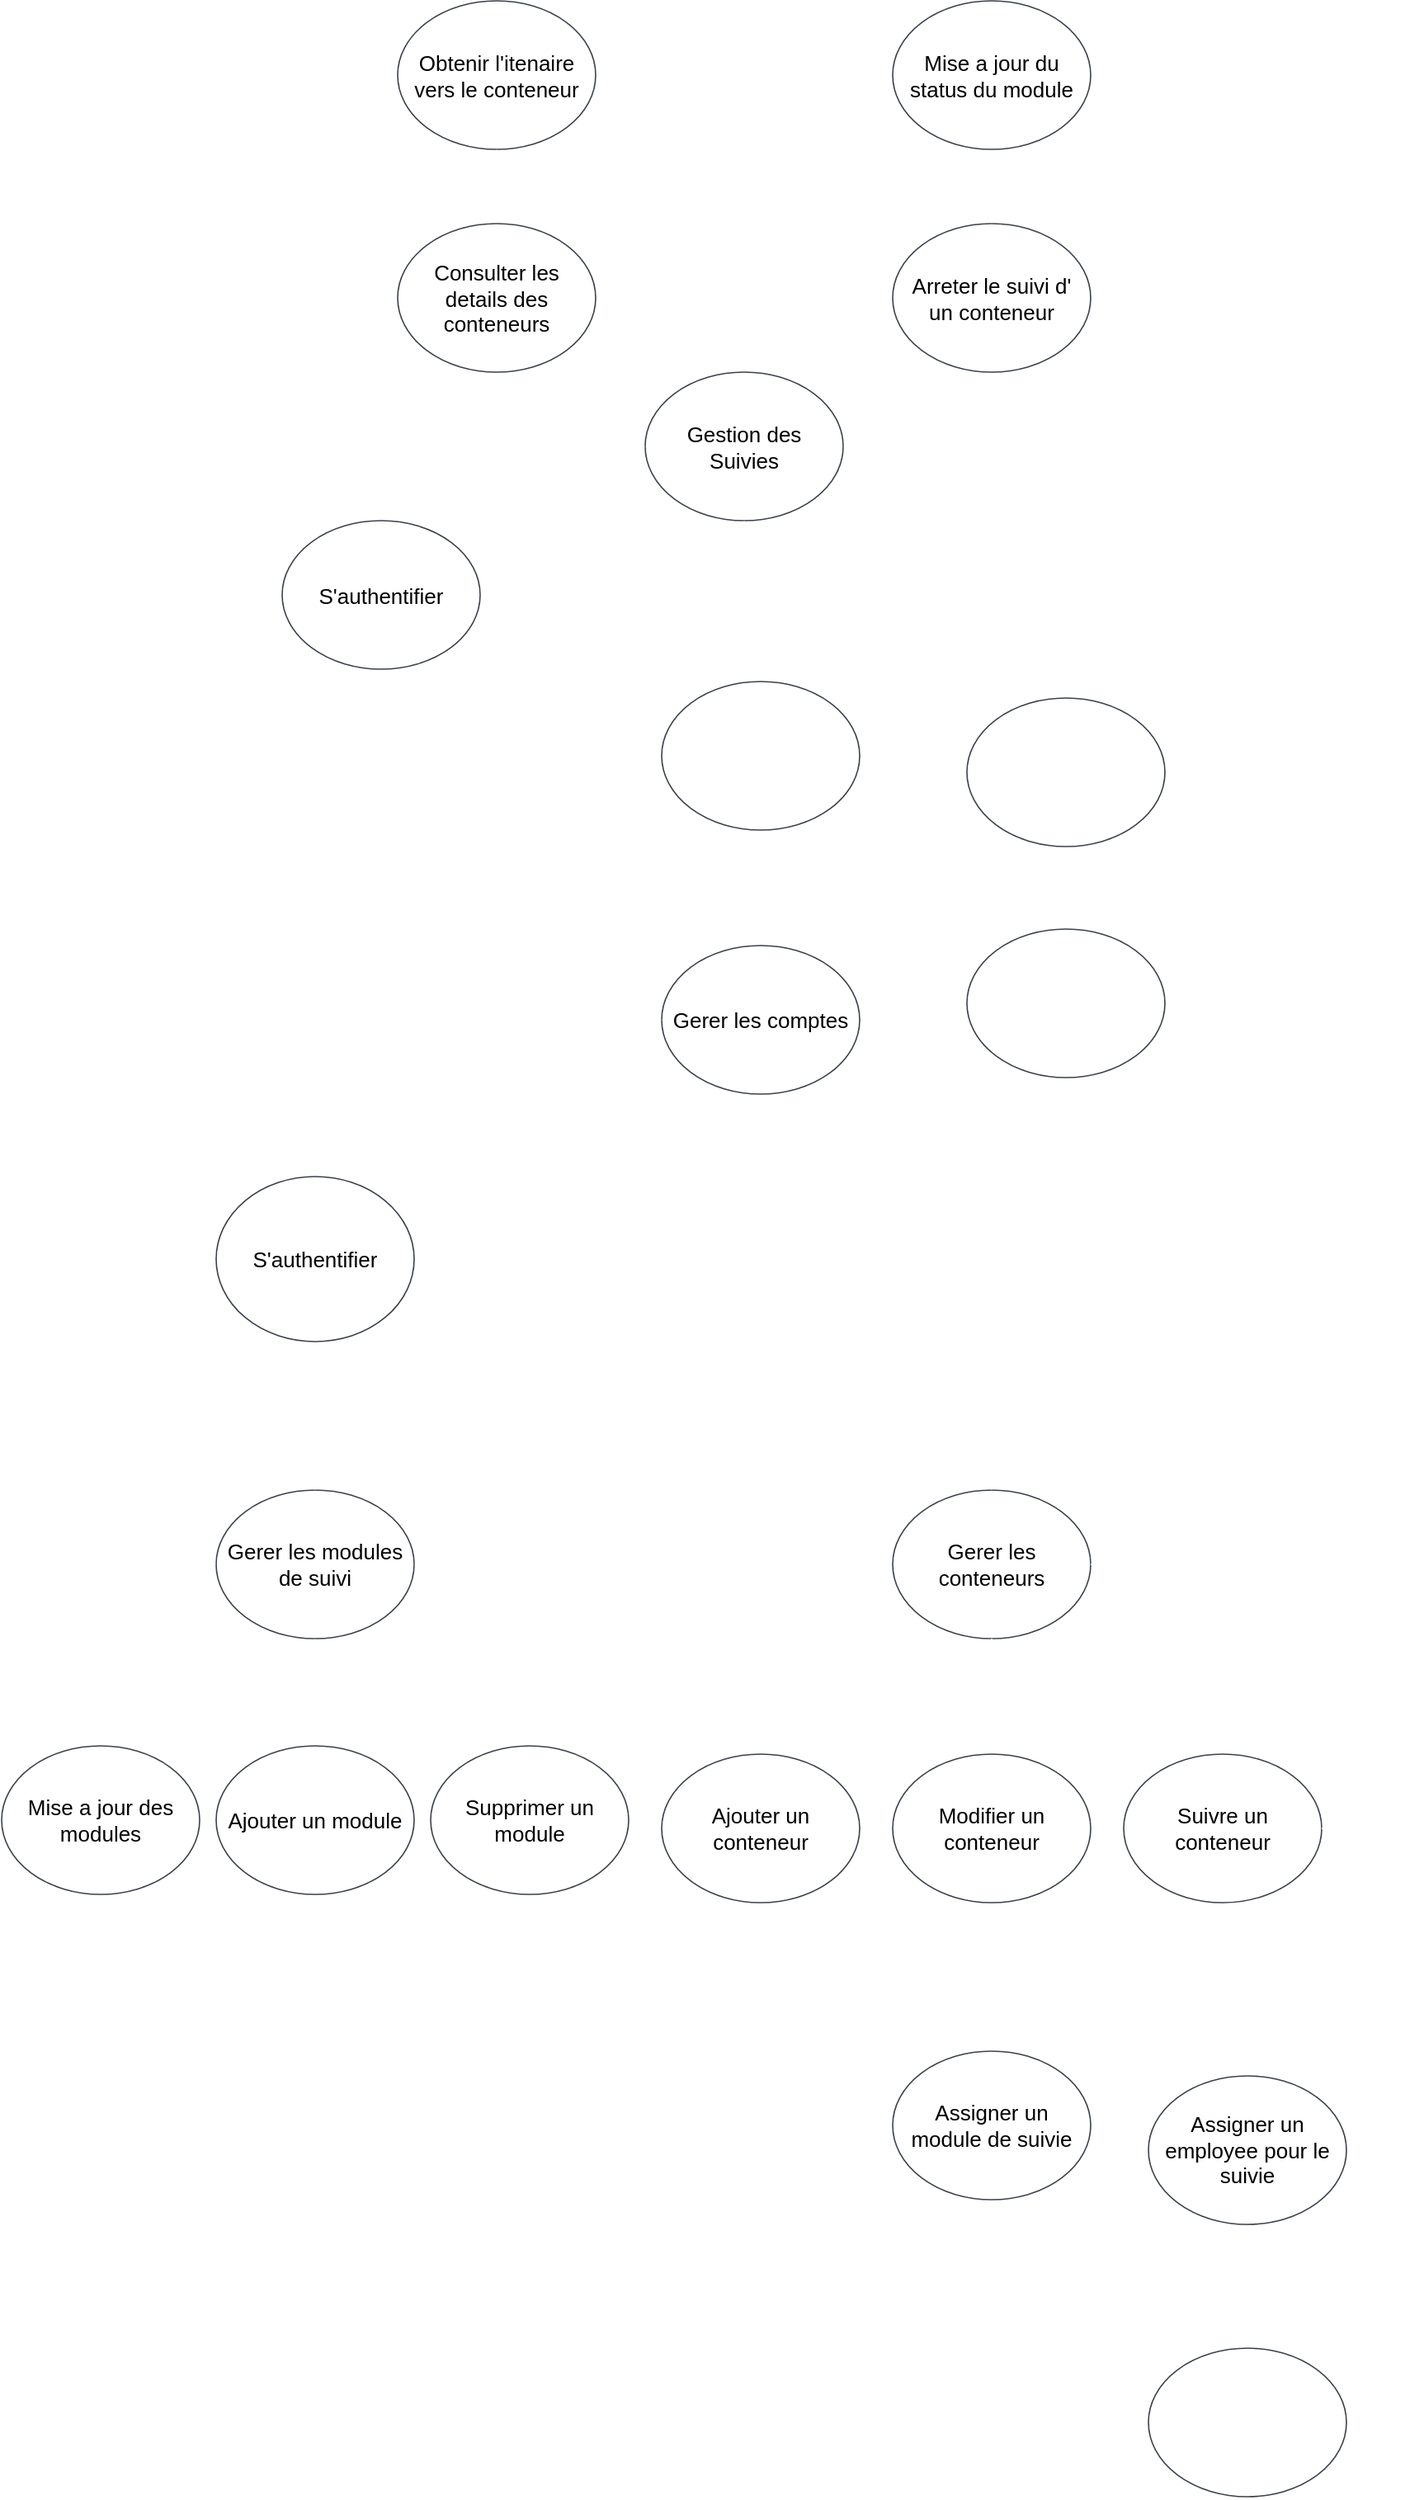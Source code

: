 <mxfile>
    <diagram id="3EtMpNawjj-bHfqPY-3U" name="Page-1">
        <mxGraphModel dx="1242" dy="568" grid="1" gridSize="10" guides="1" tooltips="1" connect="1" arrows="1" fold="1" page="1" pageScale="1" pageWidth="850" pageHeight="1100" math="0" shadow="0">
            <root>
                <mxCell id="0"/>
                <mxCell id="1" parent="0"/>
                <mxCell id="87" style="edgeStyle=none;html=1;exitX=1;exitY=0.333;exitDx=0;exitDy=0;exitPerimeter=0;entryX=0;entryY=0.5;entryDx=0;entryDy=0;strokeColor=#FFFFFF;fontColor=#FFFFFF;" parent="1" source="2" target="86" edge="1">
                    <mxGeometry relative="1" as="geometry"/>
                </mxCell>
                <UserObject label="&lt;font color=&quot;#ffffff&quot;&gt;Employer&lt;/font&gt;" lucidchartObjectId="DuOlt.rtpj4f" id="2">
                    <mxCell style="html=1;overflow=block;blockSpacing=1;shape=umlActor;labelPosition=center;verticalLabelPosition=bottom;verticalAlign=top;whiteSpace=nowrap;fontSize=16.7;fontColor=#3a414a;spacing=0;strokeColor=#FFFFFF;strokeOpacity=100;rounded=1;absoluteArcSize=1;arcSize=9;strokeWidth=0.8;" parent="1" vertex="1">
                        <mxGeometry x="10" y="382.5" width="60" height="135" as="geometry"/>
                    </mxCell>
                </UserObject>
                <UserObject label="Gestion des &lt;br&gt;Suivies" lucidchartObjectId="ePOlaEobZ2qT" id="5">
                    <mxCell style="html=1;overflow=block;blockSpacing=1;whiteSpace=wrap;ellipse;fontSize=13;spacing=3.8;strokeColor=#3a414a;strokeOpacity=100;rounded=1;absoluteArcSize=1;arcSize=9;strokeWidth=0.8;" parent="1" vertex="1">
                        <mxGeometry x="390" y="292.5" width="120" height="90" as="geometry"/>
                    </mxCell>
                </UserObject>
                <UserObject label="Consulter les &#10;details des conteneurs" lucidchartObjectId="tPOlwa4yBzlA" id="6">
                    <mxCell style="html=1;overflow=block;blockSpacing=1;whiteSpace=wrap;ellipse;fontSize=13;spacing=3.8;strokeColor=#3a414a;strokeOpacity=100;rounded=1;absoluteArcSize=1;arcSize=9;strokeWidth=0.8;" parent="1" vertex="1">
                        <mxGeometry x="240" y="202.5" width="120" height="90" as="geometry"/>
                    </mxCell>
                </UserObject>
                <UserObject label="Arreter le suivi d' un conteneur " lucidchartObjectId="UQOlKw9u3dHT" id="7">
                    <mxCell style="html=1;overflow=block;blockSpacing=1;whiteSpace=wrap;ellipse;fontSize=13;spacing=3.8;strokeColor=#3a414a;strokeOpacity=100;rounded=1;absoluteArcSize=1;arcSize=9;strokeWidth=0.8;" parent="1" vertex="1">
                        <mxGeometry x="540" y="202.5" width="120" height="90" as="geometry"/>
                    </mxCell>
                </UserObject>
                <UserObject label="" lucidchartObjectId="vROlu2w4Edg5" id="8">
                    <mxCell style="html=1;jettySize=18;whiteSpace=wrap;fontSize=13;strokeColor=#FFFFFF;strokeOpacity=100;strokeWidth=0.8;rounded=1;arcSize=12;edgeStyle=orthogonalEdgeStyle;startArrow=none;endArrow=block;endFill=1;exitX=-0.003;exitY=0.5;exitPerimeter=0;entryX=0.5;entryY=1.004;entryPerimeter=0;" parent="1" source="5" target="6" edge="1">
                        <mxGeometry width="100" height="100" relative="1" as="geometry">
                            <Array as="points"/>
                        </mxGeometry>
                    </mxCell>
                </UserObject>
                <UserObject label="" lucidchartObjectId="k-JD9aQsmUo1" id="9">
                    <mxCell style="html=1;jettySize=18;whiteSpace=wrap;fontSize=13;strokeColor=#FFFFFF;strokeOpacity=100;strokeWidth=0.8;rounded=1;arcSize=12;edgeStyle=orthogonalEdgeStyle;startArrow=none;endArrow=block;endFill=1;exitX=1.003;exitY=0.5;exitPerimeter=0;entryX=0.5;entryY=1.004;entryPerimeter=0;" parent="1" source="5" target="7" edge="1">
                        <mxGeometry width="100" height="100" relative="1" as="geometry">
                            <Array as="points"/>
                        </mxGeometry>
                    </mxCell>
                </UserObject>
                <mxCell id="70" style="edgeStyle=none;html=1;exitX=0.5;exitY=0;exitDx=0;exitDy=0;entryX=0.5;entryY=1;entryDx=0;entryDy=0;strokeColor=#FFFFFF;fontColor=#FFFFFF;" parent="1" source="14" edge="1">
                    <mxGeometry relative="1" as="geometry">
                        <mxPoint x="460" y="570" as="targetPoint"/>
                    </mxGeometry>
                </mxCell>
                <mxCell id="72" style="edgeStyle=none;html=1;exitX=1;exitY=0;exitDx=0;exitDy=0;entryX=0;entryY=1;entryDx=0;entryDy=0;strokeColor=#FFFFFF;fontColor=#FFFFFF;" parent="1" source="14" target="90" edge="1">
                    <mxGeometry relative="1" as="geometry">
                        <mxPoint x="598.484" y="578.398" as="targetPoint"/>
                    </mxGeometry>
                </mxCell>
                <mxCell id="73" style="edgeStyle=none;html=1;exitX=1;exitY=0.5;exitDx=0;exitDy=0;entryX=0.015;entryY=0.609;entryDx=0;entryDy=0;strokeColor=#FFFFFF;fontColor=#FFFFFF;entryPerimeter=0;" parent="1" source="14" target="91" edge="1">
                    <mxGeometry relative="1" as="geometry">
                        <mxPoint x="580" y="685" as="targetPoint"/>
                    </mxGeometry>
                </mxCell>
                <UserObject label="Gerer les comptes " lucidchartObjectId="Qs3E.Yv0j4xv" id="14">
                    <mxCell style="html=1;overflow=block;blockSpacing=1;whiteSpace=wrap;ellipse;fontSize=13;spacing=3.8;strokeColor=#3a414a;strokeOpacity=100;rounded=1;absoluteArcSize=1;arcSize=9;strokeWidth=0.8;" parent="1" vertex="1">
                        <mxGeometry x="400" y="640" width="120" height="90" as="geometry"/>
                    </mxCell>
                </UserObject>
                <UserObject label="Gerer les &#10;conteneurs" lucidchartObjectId="ut3EcajXTy5L" id="16">
                    <mxCell style="html=1;overflow=block;blockSpacing=1;whiteSpace=wrap;ellipse;fontSize=13;spacing=3.8;strokeColor=#3a414a;strokeOpacity=100;rounded=1;absoluteArcSize=1;arcSize=9;strokeWidth=0.8;" parent="1" vertex="1">
                        <mxGeometry x="540" y="970" width="120" height="90" as="geometry"/>
                    </mxCell>
                </UserObject>
                <UserObject label="Obtenir l'itenaire vers le conteneur" lucidchartObjectId="gB3EUjBpwjYz" id="28">
                    <mxCell style="html=1;overflow=block;blockSpacing=1;whiteSpace=wrap;ellipse;fontSize=13;spacing=3.8;strokeColor=#3a414a;strokeOpacity=100;rounded=1;absoluteArcSize=1;arcSize=9;strokeWidth=0.8;" parent="1" vertex="1">
                        <mxGeometry x="240" y="67.5" width="120" height="90" as="geometry"/>
                    </mxCell>
                </UserObject>
                <UserObject label="" lucidchartObjectId="gC3ElCvYkFj5" id="29">
                    <mxCell style="html=1;jettySize=18;whiteSpace=wrap;fontSize=13;strokeColor=#FFFFFF;strokeOpacity=100;dashed=1;fixDash=1;strokeWidth=0.8;rounded=1;arcSize=12;edgeStyle=orthogonalEdgeStyle;startArrow=none;endArrow=block;endFill=1;exitX=0.5;exitY=1.004;exitPerimeter=0;entryX=0.5;entryY=-0.004;entryPerimeter=0;" parent="1" source="28" target="6" edge="1">
                        <mxGeometry width="100" height="100" relative="1" as="geometry">
                            <Array as="points"/>
                        </mxGeometry>
                    </mxCell>
                </UserObject>
                <UserObject label="&lt;font color=&quot;#ffffff&quot;&gt;&amp;lt;&amp;lt;Extend&amp;gt;&amp;gt;&lt;/font&gt;" lucidchartObjectId="tC3EobLPDJGI" id="30">
                    <mxCell style="html=1;overflow=block;blockSpacing=1;whiteSpace=wrap;fontSize=16.7;fontColor=#3a414a;spacing=3.8;strokeOpacity=0;fillOpacity=0;rounded=1;absoluteArcSize=1;arcSize=9;fillColor=#ffffff;strokeWidth=0.8;strokeColor=#FFFFFF;" parent="1" vertex="1">
                        <mxGeometry x="140" y="157.5" width="180" height="45" as="geometry"/>
                    </mxCell>
                </UserObject>
                <UserObject label="Mise a jour du status du module" lucidchartObjectId="1D3EZL8RyKP." id="31">
                    <mxCell style="html=1;overflow=block;blockSpacing=1;whiteSpace=wrap;ellipse;fontSize=13;spacing=3.8;strokeColor=#3a414a;strokeOpacity=100;rounded=1;absoluteArcSize=1;arcSize=9;strokeWidth=0.8;" parent="1" vertex="1">
                        <mxGeometry x="540" y="67.5" width="120" height="90" as="geometry"/>
                    </mxCell>
                </UserObject>
                <UserObject label="" lucidchartObjectId="iE3EBb7bB~Uy" id="32">
                    <mxCell style="html=1;jettySize=18;whiteSpace=wrap;fontSize=13;strokeColor=#FFFFFF;strokeOpacity=100;dashed=1;fixDash=1;strokeWidth=0.8;rounded=1;arcSize=12;edgeStyle=orthogonalEdgeStyle;startArrow=block;startFill=1;endArrow=none;exitX=0.5;exitY=1.004;exitPerimeter=0;entryX=0.5;entryY=-0.004;entryPerimeter=0;" parent="1" source="31" target="7" edge="1">
                        <mxGeometry width="100" height="100" relative="1" as="geometry">
                            <Array as="points"/>
                        </mxGeometry>
                    </mxCell>
                </UserObject>
                <UserObject label="&lt;font color=&quot;#ffffff&quot;&gt;&amp;lt;&amp;lt;Include&amp;gt;&amp;gt;&lt;/font&gt;" lucidchartObjectId="nE3EhSZqyGho" id="33">
                    <mxCell style="html=1;overflow=block;blockSpacing=1;whiteSpace=wrap;fontSize=16.7;fontColor=#3a414a;spacing=3.8;strokeOpacity=0;fillOpacity=0;rounded=1;absoluteArcSize=1;arcSize=9;fillColor=#ffffff;strokeWidth=0.8;" parent="1" vertex="1">
                        <mxGeometry x="455" y="157.5" width="180" height="45" as="geometry"/>
                    </mxCell>
                </UserObject>
                <UserObject label="Gerer les modules de suivi" lucidchartObjectId="lJ3EfLL8hnal" id="35">
                    <mxCell style="html=1;overflow=block;blockSpacing=1;whiteSpace=wrap;ellipse;fontSize=13;spacing=3.8;strokeColor=#3a414a;strokeOpacity=100;rounded=1;absoluteArcSize=1;arcSize=9;strokeWidth=0.8;" parent="1" vertex="1">
                        <mxGeometry x="130" y="970" width="120" height="90" as="geometry"/>
                    </mxCell>
                </UserObject>
                <UserObject label="" lucidchartObjectId="MK3EvFUoFIWM" id="36">
                    <mxCell style="html=1;jettySize=18;whiteSpace=wrap;fontSize=13;strokeColor=#3a414a;strokeOpacity=100;strokeWidth=0.8;rounded=1;arcSize=12;edgeStyle=orthogonalEdgeStyle;startArrow=none;endArrow=none;" parent="1" edge="1">
                        <mxGeometry width="100" height="100" relative="1" as="geometry">
                            <Array as="points"/>
                            <mxPoint x="731" y="1186" as="sourcePoint"/>
                            <mxPoint x="731" y="1186" as="targetPoint"/>
                        </mxGeometry>
                    </mxCell>
                </UserObject>
                <UserObject label="" lucidchartObjectId="MK3Eyy~~2sTU" id="37">
                    <mxCell style="html=1;jettySize=18;whiteSpace=wrap;fontSize=13;strokeColor=#3a414a;strokeOpacity=100;strokeWidth=0.8;rounded=1;arcSize=12;edgeStyle=orthogonalEdgeStyle;startArrow=none;endArrow=none;" parent="1" edge="1">
                        <mxGeometry width="100" height="100" relative="1" as="geometry">
                            <Array as="points"/>
                            <mxPoint x="703" y="1181" as="sourcePoint"/>
                            <mxPoint x="703" y="1181" as="targetPoint"/>
                        </mxGeometry>
                    </mxCell>
                </UserObject>
                <UserObject label="Modifier un&#10;conteneur" lucidchartObjectId="MK3EMQoiQRjq" id="38">
                    <mxCell style="html=1;overflow=block;blockSpacing=1;whiteSpace=wrap;ellipse;fontSize=13;spacing=3.8;strokeColor=#3a414a;strokeOpacity=100;rounded=1;absoluteArcSize=1;arcSize=9;strokeWidth=0.8;" parent="1" vertex="1">
                        <mxGeometry x="540" y="1130" width="120" height="90" as="geometry"/>
                    </mxCell>
                </UserObject>
                <UserObject label="Mise a jour des modules" lucidchartObjectId="RL3ESfeg4YaG" id="39">
                    <mxCell style="html=1;overflow=block;blockSpacing=1;whiteSpace=wrap;ellipse;fontSize=13;spacing=3.8;strokeColor=#3a414a;strokeOpacity=100;rounded=1;absoluteArcSize=1;arcSize=9;strokeWidth=0.8;" parent="1" vertex="1">
                        <mxGeometry y="1125" width="120" height="90" as="geometry"/>
                    </mxCell>
                </UserObject>
                <UserObject label="Ajouter un module " lucidchartObjectId="YL3Ez1I1_p~L" id="40">
                    <mxCell style="html=1;overflow=block;blockSpacing=1;whiteSpace=wrap;ellipse;fontSize=13;spacing=3.8;strokeColor=#3a414a;strokeOpacity=100;rounded=1;absoluteArcSize=1;arcSize=9;strokeWidth=0.8;" parent="1" vertex="1">
                        <mxGeometry x="130" y="1125" width="120" height="90" as="geometry"/>
                    </mxCell>
                </UserObject>
                <UserObject label="Supprimer un module" lucidchartObjectId="6L3ExFdPh1DK" id="41">
                    <mxCell style="html=1;overflow=block;blockSpacing=1;whiteSpace=wrap;ellipse;fontSize=13;spacing=3.8;strokeColor=#3a414a;strokeOpacity=100;rounded=1;absoluteArcSize=1;arcSize=9;strokeWidth=0.8;" parent="1" vertex="1">
                        <mxGeometry x="260" y="1125" width="120" height="90" as="geometry"/>
                    </mxCell>
                </UserObject>
                <UserObject label="" lucidchartObjectId="vM3Ev39PZoX5" id="42">
                    <mxCell style="html=1;jettySize=18;whiteSpace=wrap;fontSize=13;strokeColor=#FFFFFF;strokeOpacity=100;strokeWidth=0.8;rounded=1;arcSize=12;edgeStyle=orthogonalEdgeStyle;startArrow=none;endArrow=block;endFill=1;exitX=-0.003;exitY=0.5;exitPerimeter=0;entryX=0.5;entryY=-0.004;entryPerimeter=0;" parent="1" source="35" target="39" edge="1">
                        <mxGeometry width="100" height="100" relative="1" as="geometry">
                            <Array as="points"/>
                        </mxGeometry>
                    </mxCell>
                </UserObject>
                <UserObject label="" lucidchartObjectId="-M3EV-qTaCMJ" id="43">
                    <mxCell style="html=1;jettySize=18;whiteSpace=wrap;fontSize=13;strokeColor=#FFFFFF;strokeOpacity=100;strokeWidth=0.8;rounded=1;arcSize=12;edgeStyle=orthogonalEdgeStyle;startArrow=none;endArrow=block;endFill=1;exitX=0.5;exitY=1.004;exitPerimeter=0;entryX=0.5;entryY=-0.004;entryPerimeter=0;" parent="1" source="35" target="40" edge="1">
                        <mxGeometry width="100" height="100" relative="1" as="geometry">
                            <Array as="points"/>
                        </mxGeometry>
                    </mxCell>
                </UserObject>
                <UserObject label="" lucidchartObjectId="bN3Ev4zFyg0E" id="44">
                    <mxCell style="html=1;jettySize=18;whiteSpace=wrap;fontSize=13;strokeColor=#FFFFFF;strokeOpacity=100;strokeWidth=0.8;rounded=1;arcSize=12;edgeStyle=orthogonalEdgeStyle;startArrow=none;endArrow=block;endFill=1;exitX=1.003;exitY=0.5;exitPerimeter=0;entryX=0.5;entryY=-0.004;entryPerimeter=0;" parent="1" source="35" target="41" edge="1">
                        <mxGeometry width="100" height="100" relative="1" as="geometry">
                            <Array as="points"/>
                        </mxGeometry>
                    </mxCell>
                </UserObject>
                <UserObject label="Ajouter un conteneur" lucidchartObjectId="UN3EBG~TBHV6" id="45">
                    <mxCell style="html=1;overflow=block;blockSpacing=1;whiteSpace=wrap;ellipse;fontSize=13;spacing=3.8;strokeColor=#3a414a;strokeOpacity=100;rounded=1;absoluteArcSize=1;arcSize=9;strokeWidth=0.8;" parent="1" vertex="1">
                        <mxGeometry x="400" y="1130" width="120" height="90" as="geometry"/>
                    </mxCell>
                </UserObject>
                <UserObject label="Suivre un conteneur" lucidchartObjectId="0N3EK4ooBrxR" id="46">
                    <mxCell style="html=1;overflow=block;blockSpacing=1;whiteSpace=wrap;ellipse;fontSize=13;spacing=3.8;strokeColor=#3a414a;strokeOpacity=100;rounded=1;absoluteArcSize=1;arcSize=9;strokeWidth=0.8;" parent="1" vertex="1">
                        <mxGeometry x="680" y="1130" width="120" height="90" as="geometry"/>
                    </mxCell>
                </UserObject>
                <UserObject label="" lucidchartObjectId="hO3E_wOQ~E2Z" id="47">
                    <mxCell style="html=1;jettySize=18;whiteSpace=wrap;fontSize=13;strokeColor=#FFFFFF;strokeOpacity=100;strokeWidth=0.8;rounded=1;arcSize=12;edgeStyle=orthogonalEdgeStyle;startArrow=none;endArrow=block;endFill=1;entryX=0.5;entryY=-0.004;entryPerimeter=0;" parent="1" target="45" edge="1">
                        <mxGeometry width="100" height="100" relative="1" as="geometry">
                            <Array as="points">
                                <mxPoint x="460" y="1020"/>
                            </Array>
                            <mxPoint x="540" y="1020" as="sourcePoint"/>
                        </mxGeometry>
                    </mxCell>
                </UserObject>
                <UserObject label="" lucidchartObjectId="lO3EKmMFLPSp" id="48">
                    <mxCell style="html=1;jettySize=18;whiteSpace=wrap;fontSize=13;strokeColor=#FFFFFF;strokeOpacity=100;strokeWidth=0.8;rounded=1;arcSize=12;edgeStyle=orthogonalEdgeStyle;startArrow=none;endArrow=block;endFill=1;entryX=0.5;entryY=-0.004;entryPerimeter=0;exitX=0.5;exitY=1;exitDx=0;exitDy=0;" parent="1" source="16" target="38" edge="1">
                        <mxGeometry width="100" height="100" relative="1" as="geometry">
                            <Array as="points"/>
                            <mxPoint x="635" y="1060" as="sourcePoint"/>
                        </mxGeometry>
                    </mxCell>
                </UserObject>
                <UserObject label="" lucidchartObjectId="MO3EX1veHTEm" id="49">
                    <mxCell style="html=1;jettySize=18;whiteSpace=wrap;fontSize=13;strokeColor=#FFFFFF;strokeOpacity=100;strokeWidth=0.8;rounded=1;arcSize=12;edgeStyle=orthogonalEdgeStyle;startArrow=none;endArrow=block;endFill=1;exitX=1;exitY=0.5;entryX=0.5;entryY=-0.004;entryPerimeter=0;exitDx=0;exitDy=0;" parent="1" source="16" target="46" edge="1">
                        <mxGeometry width="100" height="100" relative="1" as="geometry">
                            <Array as="points"/>
                        </mxGeometry>
                    </mxCell>
                </UserObject>
                <UserObject label="Assigner un module de suivie" lucidchartObjectId="SO3EaEz30Gya" id="50">
                    <mxCell style="html=1;overflow=block;blockSpacing=1;whiteSpace=wrap;ellipse;fontSize=13;spacing=3.8;strokeColor=#3a414a;strokeOpacity=100;rounded=1;absoluteArcSize=1;arcSize=9;strokeWidth=0.8;" parent="1" vertex="1">
                        <mxGeometry x="540" y="1310" width="120" height="90" as="geometry"/>
                    </mxCell>
                </UserObject>
                <UserObject label="Assigner un employee pour le suivie" lucidchartObjectId="0O3EFl4Ifva_" id="51">
                    <mxCell style="html=1;overflow=block;blockSpacing=1;whiteSpace=wrap;ellipse;fontSize=13;spacing=3.8;strokeColor=#3a414a;strokeOpacity=100;rounded=1;absoluteArcSize=1;arcSize=9;strokeWidth=0.8;" parent="1" vertex="1">
                        <mxGeometry x="695" y="1325" width="120" height="90" as="geometry"/>
                    </mxCell>
                </UserObject>
                <UserObject label="" lucidchartObjectId=".P3EbJyuraUW" id="52">
                    <mxCell style="html=1;jettySize=18;whiteSpace=wrap;fontSize=13;strokeColor=#FFFFFF;strokeOpacity=100;dashed=1;fixDash=1;strokeWidth=0.8;rounded=1;arcSize=12;edgeStyle=orthogonalEdgeStyle;startArrow=none;endArrow=block;endFill=1;exitX=1;exitY=0.5;entryX=0.5;entryY=-0.004;entryPerimeter=0;exitDx=0;exitDy=0;" parent="1" source="46" target="51" edge="1">
                        <mxGeometry width="100" height="100" relative="1" as="geometry">
                            <Array as="points"/>
                        </mxGeometry>
                    </mxCell>
                </UserObject>
                <UserObject label="" lucidchartObjectId="rQ3E2j2fn8e3" id="53">
                    <mxCell style="html=1;jettySize=18;whiteSpace=wrap;fontSize=13;strokeColor=#FFFFFF;strokeOpacity=100;dashed=1;fixDash=1;strokeWidth=0.8;rounded=1;arcSize=12;edgeStyle=orthogonalEdgeStyle;startArrow=none;endArrow=block;endFill=1;exitX=0.336;exitY=0.977;exitPerimeter=0;entryX=0.5;entryY=-0.004;entryPerimeter=0;" parent="1" source="46" target="50" edge="1">
                        <mxGeometry width="100" height="100" relative="1" as="geometry">
                            <Array as="points">
                                <mxPoint x="720" y="1260"/>
                                <mxPoint x="600" y="1260"/>
                            </Array>
                        </mxGeometry>
                    </mxCell>
                </UserObject>
                <UserObject label="&lt;font color=&quot;#ffffff&quot;&gt;&amp;lt;&amp;lt;Include&amp;gt;&amp;gt;&lt;/font&gt;" lucidchartObjectId="~Q3ERu0gk4cG" id="54">
                    <mxCell style="html=1;overflow=block;blockSpacing=1;whiteSpace=wrap;fontSize=16.7;fontColor=#3a414a;spacing=3.8;strokeOpacity=0;fillOpacity=0;rounded=1;absoluteArcSize=1;arcSize=9;fillColor=#ffffff;strokeWidth=0.8;" parent="1" vertex="1">
                        <mxGeometry x="570" y="1260" width="180" height="45" as="geometry"/>
                    </mxCell>
                </UserObject>
                <UserObject label="&lt;font color=&quot;#ffffff&quot;&gt;&amp;lt;&amp;lt;Include&amp;gt;&amp;gt;&lt;/font&gt;" lucidchartObjectId="YR3Ew.WpINF6" id="55">
                    <mxCell style="html=1;overflow=block;blockSpacing=1;whiteSpace=wrap;fontSize=16.7;fontColor=#3a414a;spacing=3.8;strokeOpacity=0;fillOpacity=0;rounded=1;absoluteArcSize=1;arcSize=9;fillColor=#ffffff;strokeWidth=0.8;" parent="1" vertex="1">
                        <mxGeometry x="680" y="1220" width="180" height="45" as="geometry"/>
                    </mxCell>
                </UserObject>
                <UserObject label="" lucidchartObjectId=".P3EbJyuraUW" id="68">
                    <mxCell style="html=1;jettySize=18;whiteSpace=wrap;fontSize=13;strokeColor=#FFFFFF;strokeOpacity=100;dashed=1;fixDash=1;strokeWidth=0.8;rounded=1;arcSize=12;edgeStyle=orthogonalEdgeStyle;startArrow=none;endArrow=block;endFill=1;" parent="1" edge="1">
                        <mxGeometry width="100" height="100" relative="1" as="geometry">
                            <Array as="points">
                                <mxPoint x="754.41" y="1440"/>
                                <mxPoint x="754.41" y="1440"/>
                            </Array>
                            <mxPoint x="754.82" y="1420" as="sourcePoint"/>
                            <mxPoint x="754.41" y="1490" as="targetPoint"/>
                        </mxGeometry>
                    </mxCell>
                </UserObject>
                <UserObject label="&lt;font color=&quot;#ffffff&quot;&gt;&amp;lt;&amp;lt;Include&amp;gt;&amp;gt;&lt;/font&gt;" lucidchartObjectId="YR3Ew.WpINF6" id="69">
                    <mxCell style="html=1;overflow=block;blockSpacing=1;whiteSpace=wrap;fontSize=16.7;fontColor=#3a414a;spacing=3.8;strokeOpacity=0;fillOpacity=0;rounded=1;absoluteArcSize=1;arcSize=9;fillColor=#ffffff;strokeWidth=0.8;" parent="1" vertex="1">
                        <mxGeometry x="610" y="1415" width="180" height="45" as="geometry"/>
                    </mxCell>
                </UserObject>
                <UserObject label="&lt;font color=&quot;#ffffff&quot;&gt;Administrateur&lt;/font&gt;" lucidchartObjectId="DuOlt.rtpj4f" id="79">
                    <mxCell style="html=1;overflow=block;blockSpacing=1;shape=umlActor;labelPosition=center;verticalLabelPosition=bottom;verticalAlign=top;whiteSpace=nowrap;fontSize=16.7;fontColor=#3a414a;spacing=0;strokeColor=#FFFFFF;strokeOpacity=100;rounded=1;absoluteArcSize=1;arcSize=9;strokeWidth=0.8;" parent="1" vertex="1">
                        <mxGeometry x="10" y="800" width="60" height="135" as="geometry"/>
                    </mxCell>
                </UserObject>
                <mxCell id="83" style="edgeStyle=none;html=1;entryX=0;entryY=0.5;entryDx=0;entryDy=0;strokeColor=#FFFFFF;fontColor=#FFFFFF;" parent="1" source="82" target="14" edge="1">
                    <mxGeometry relative="1" as="geometry">
                        <Array as="points">
                            <mxPoint x="190" y="685"/>
                        </Array>
                    </mxGeometry>
                </mxCell>
                <mxCell id="84" style="edgeStyle=none;html=1;exitX=0.5;exitY=1;exitDx=0;exitDy=0;entryX=0.5;entryY=0;entryDx=0;entryDy=0;strokeColor=#FFFFFF;fontColor=#FFFFFF;" parent="1" source="82" target="35" edge="1">
                    <mxGeometry relative="1" as="geometry"/>
                </mxCell>
                <mxCell id="85" style="edgeStyle=none;html=1;exitX=1;exitY=0.5;exitDx=0;exitDy=0;entryX=0.5;entryY=0;entryDx=0;entryDy=0;strokeColor=#FFFFFF;fontColor=#FFFFFF;" parent="1" source="82" target="16" edge="1">
                    <mxGeometry relative="1" as="geometry">
                        <Array as="points">
                            <mxPoint x="600" y="830"/>
                        </Array>
                    </mxGeometry>
                </mxCell>
                <UserObject label="S'authentifier" lucidchartObjectId="Qs3E.Yv0j4xv" id="82">
                    <mxCell style="html=1;overflow=block;blockSpacing=1;whiteSpace=wrap;ellipse;fontSize=13;spacing=3.8;strokeColor=#3a414a;strokeOpacity=100;rounded=1;absoluteArcSize=1;arcSize=9;strokeWidth=0.8;" parent="1" vertex="1">
                        <mxGeometry x="130" y="780" width="120" height="100" as="geometry"/>
                    </mxCell>
                </UserObject>
                <mxCell id="88" style="edgeStyle=none;html=1;exitX=1;exitY=0.5;exitDx=0;exitDy=0;entryX=0.5;entryY=1;entryDx=0;entryDy=0;strokeColor=#FFFFFF;fontColor=#FFFFFF;" parent="1" source="86" target="5" edge="1">
                    <mxGeometry relative="1" as="geometry">
                        <Array as="points">
                            <mxPoint x="450" y="428"/>
                        </Array>
                    </mxGeometry>
                </mxCell>
                <UserObject label="S'authentifier" lucidchartObjectId="Qs3E.Yv0j4xv" id="86">
                    <mxCell style="html=1;overflow=block;blockSpacing=1;whiteSpace=wrap;ellipse;fontSize=13;spacing=3.8;strokeColor=#3a414a;strokeOpacity=100;rounded=1;absoluteArcSize=1;arcSize=9;strokeWidth=0.8;" parent="1" vertex="1">
                        <mxGeometry x="170" y="382.5" width="120" height="90" as="geometry"/>
                    </mxCell>
                </UserObject>
                <UserObject label="&lt;span style=&quot;font-size: 12px;&quot;&gt;&lt;font color=&quot;#ffffff&quot;&gt;Modifier Un compte Employee&lt;/font&gt;&lt;/span&gt;" lucidchartObjectId="Qs3E.Yv0j4xv" id="89">
                    <mxCell style="html=1;overflow=block;blockSpacing=1;whiteSpace=wrap;ellipse;fontSize=13;spacing=3.8;strokeColor=#3a414a;strokeOpacity=100;rounded=1;absoluteArcSize=1;arcSize=9;strokeWidth=0.8;" vertex="1" parent="1">
                        <mxGeometry x="400" y="480" width="120" height="90" as="geometry"/>
                    </mxCell>
                </UserObject>
                <UserObject label="&lt;span style=&quot;font-size: 12px;&quot;&gt;&lt;font color=&quot;#ffffff&quot;&gt;Ajouter Un compte Employee&lt;/font&gt;&lt;/span&gt;" lucidchartObjectId="Qs3E.Yv0j4xv" id="90">
                    <mxCell style="html=1;overflow=block;blockSpacing=1;whiteSpace=wrap;ellipse;fontSize=13;spacing=3.8;strokeColor=#3a414a;strokeOpacity=100;rounded=1;absoluteArcSize=1;arcSize=9;strokeWidth=0.8;" vertex="1" parent="1">
                        <mxGeometry x="585" y="490" width="120" height="90" as="geometry"/>
                    </mxCell>
                </UserObject>
                <UserObject label="&lt;span style=&quot;font-size: 12px;&quot;&gt;&lt;font color=&quot;#ffffff&quot;&gt;Ajouter Un compte Employee&lt;/font&gt;&lt;/span&gt;" lucidchartObjectId="Qs3E.Yv0j4xv" id="91">
                    <mxCell style="html=1;overflow=block;blockSpacing=1;whiteSpace=wrap;ellipse;fontSize=13;spacing=3.8;strokeColor=#3a414a;strokeOpacity=100;rounded=1;absoluteArcSize=1;arcSize=9;strokeWidth=0.8;" vertex="1" parent="1">
                        <mxGeometry x="585" y="630" width="120" height="90" as="geometry"/>
                    </mxCell>
                </UserObject>
                <UserObject label="&lt;span style=&quot;font-size: 12px;&quot;&gt;&lt;font color=&quot;#ffffff&quot;&gt;Rechercher&amp;nbsp; Compte Employee&lt;/font&gt;&lt;/span&gt;" lucidchartObjectId="Qs3E.Yv0j4xv" id="92">
                    <mxCell style="html=1;overflow=block;blockSpacing=1;whiteSpace=wrap;ellipse;fontSize=13;spacing=3.8;strokeColor=#3a414a;strokeOpacity=100;rounded=1;absoluteArcSize=1;arcSize=9;strokeWidth=0.8;" vertex="1" parent="1">
                        <mxGeometry x="695" y="1490" width="120" height="90" as="geometry"/>
                    </mxCell>
                </UserObject>
            </root>
        </mxGraphModel>
    </diagram>
</mxfile>